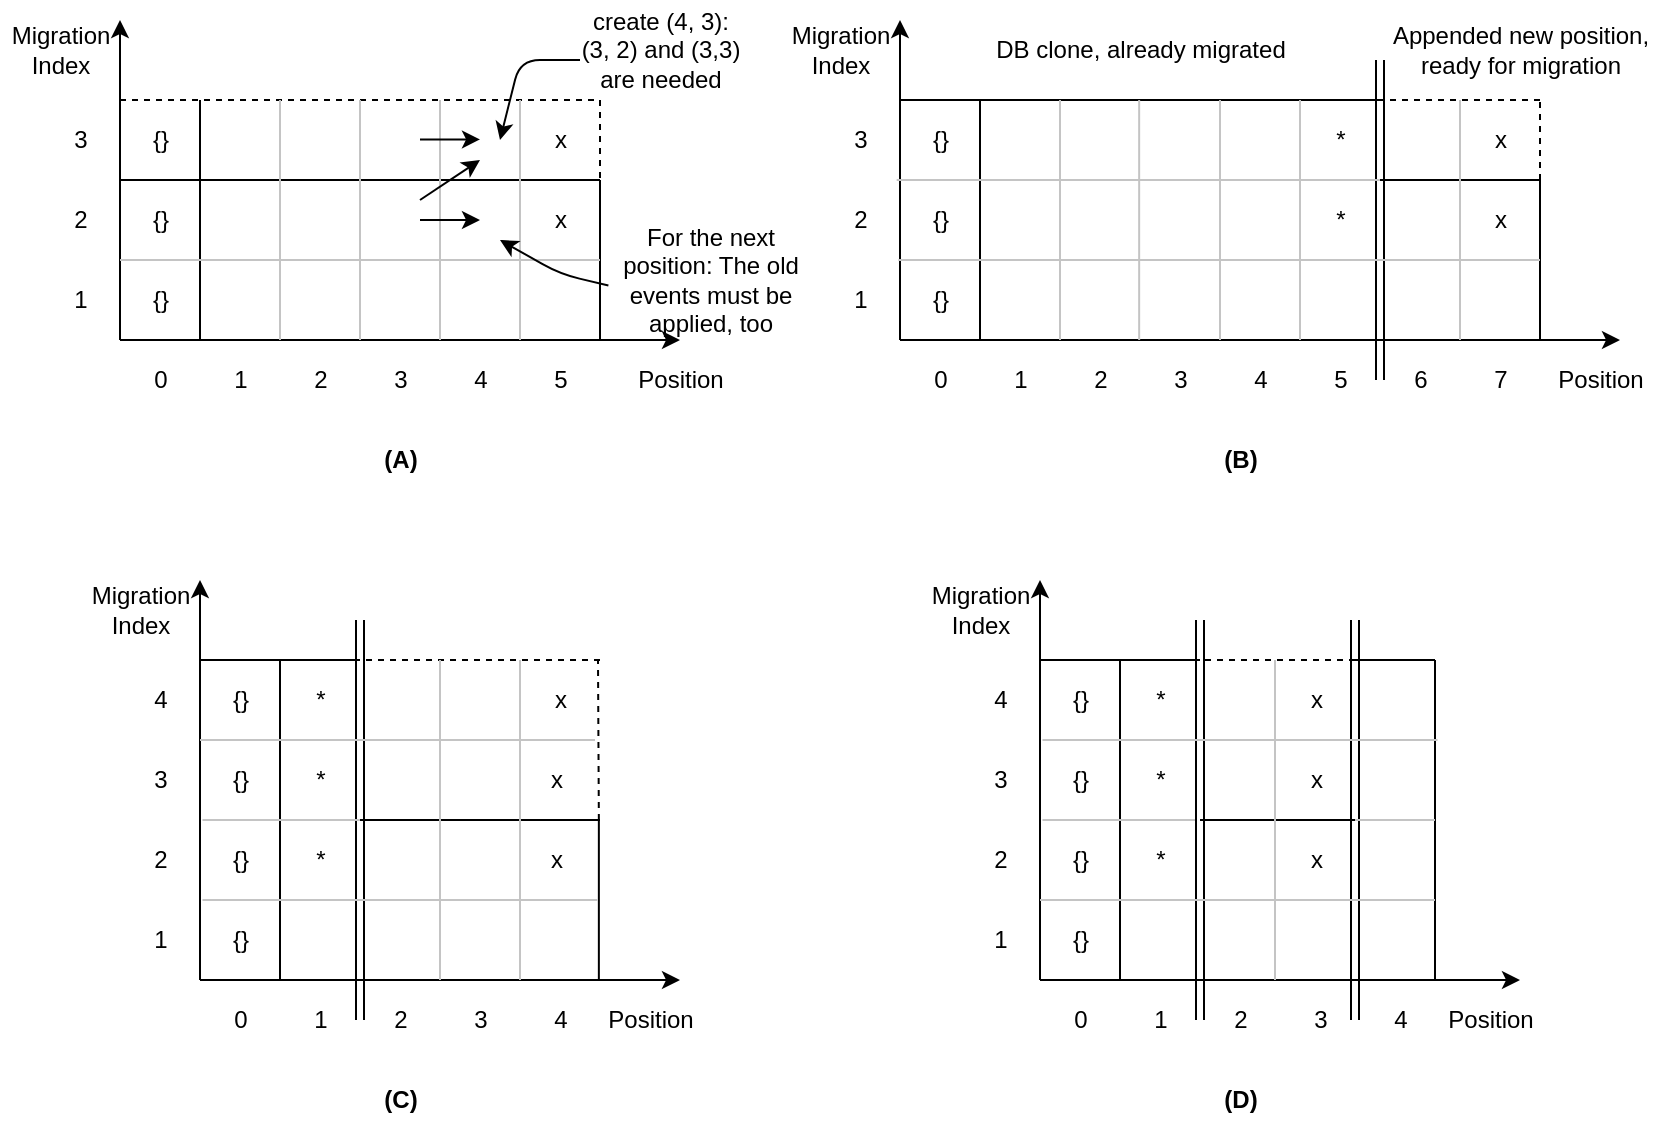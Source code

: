 <mxfile version="14.9.0" type="device"><diagram id="k4jAE0xfUiRtchGbXto3" name="Page-1"><mxGraphModel dx="1418" dy="703" grid="1" gridSize="10" guides="1" tooltips="1" connect="1" arrows="1" fold="1" page="1" pageScale="1" pageWidth="850" pageHeight="1100" math="0" shadow="0"><root><mxCell id="0"/><mxCell id="1" parent="0"/><mxCell id="YtlCtLxNKcVTkVXaSY8D-1" value="" style="endArrow=classic;html=1;" parent="1" edge="1"><mxGeometry width="50" height="50" relative="1" as="geometry"><mxPoint x="470" y="200" as="sourcePoint"/><mxPoint x="830" y="200" as="targetPoint"/></mxGeometry></mxCell><mxCell id="YtlCtLxNKcVTkVXaSY8D-2" value="" style="endArrow=classic;html=1;" parent="1" edge="1"><mxGeometry width="50" height="50" relative="1" as="geometry"><mxPoint x="470" y="200" as="sourcePoint"/><mxPoint x="470" y="40" as="targetPoint"/></mxGeometry></mxCell><mxCell id="YtlCtLxNKcVTkVXaSY8D-3" value="" style="endArrow=none;html=1;" parent="1" edge="1"><mxGeometry width="50" height="50" relative="1" as="geometry"><mxPoint x="470" y="80" as="sourcePoint"/><mxPoint x="710" y="80" as="targetPoint"/></mxGeometry></mxCell><mxCell id="YtlCtLxNKcVTkVXaSY8D-7" value="1" style="text;html=1;align=center;verticalAlign=middle;resizable=0;points=[];autosize=1;strokeColor=none;" parent="1" vertex="1"><mxGeometry x="440" y="170" width="20" height="20" as="geometry"/></mxCell><mxCell id="YtlCtLxNKcVTkVXaSY8D-8" value="2" style="text;html=1;align=center;verticalAlign=middle;resizable=0;points=[];autosize=1;strokeColor=none;" parent="1" vertex="1"><mxGeometry x="440" y="130" width="20" height="20" as="geometry"/></mxCell><mxCell id="YtlCtLxNKcVTkVXaSY8D-9" value="3" style="text;html=1;align=center;verticalAlign=middle;resizable=0;points=[];autosize=1;strokeColor=none;" parent="1" vertex="1"><mxGeometry x="440" y="90" width="20" height="20" as="geometry"/></mxCell><mxCell id="YtlCtLxNKcVTkVXaSY8D-10" value="0" style="text;html=1;align=center;verticalAlign=middle;resizable=0;points=[];autosize=1;strokeColor=none;" parent="1" vertex="1"><mxGeometry x="480" y="210" width="20" height="20" as="geometry"/></mxCell><mxCell id="YtlCtLxNKcVTkVXaSY8D-11" value="1" style="text;html=1;align=center;verticalAlign=middle;resizable=0;points=[];autosize=1;strokeColor=none;" parent="1" vertex="1"><mxGeometry x="520" y="210" width="20" height="20" as="geometry"/></mxCell><mxCell id="YtlCtLxNKcVTkVXaSY8D-12" value="2" style="text;html=1;align=center;verticalAlign=middle;resizable=0;points=[];autosize=1;strokeColor=none;" parent="1" vertex="1"><mxGeometry x="560" y="210" width="20" height="20" as="geometry"/></mxCell><mxCell id="YtlCtLxNKcVTkVXaSY8D-13" value="3" style="text;html=1;align=center;verticalAlign=middle;resizable=0;points=[];autosize=1;strokeColor=none;" parent="1" vertex="1"><mxGeometry x="600" y="210" width="20" height="20" as="geometry"/></mxCell><mxCell id="YtlCtLxNKcVTkVXaSY8D-14" value="4" style="text;html=1;align=center;verticalAlign=middle;resizable=0;points=[];autosize=1;strokeColor=none;" parent="1" vertex="1"><mxGeometry x="640" y="210" width="20" height="20" as="geometry"/></mxCell><mxCell id="YtlCtLxNKcVTkVXaSY8D-15" value="5" style="text;html=1;align=center;verticalAlign=middle;resizable=0;points=[];autosize=1;strokeColor=none;" parent="1" vertex="1"><mxGeometry x="680" y="210" width="20" height="20" as="geometry"/></mxCell><mxCell id="YtlCtLxNKcVTkVXaSY8D-16" value="" style="endArrow=none;html=1;" parent="1" edge="1"><mxGeometry width="50" height="50" relative="1" as="geometry"><mxPoint x="510" y="200" as="sourcePoint"/><mxPoint x="510" y="80" as="targetPoint"/></mxGeometry></mxCell><mxCell id="YtlCtLxNKcVTkVXaSY8D-17" value="{}" style="text;html=1;align=center;verticalAlign=middle;resizable=0;points=[];autosize=1;strokeColor=none;" parent="1" vertex="1"><mxGeometry x="480" y="170" width="20" height="20" as="geometry"/></mxCell><mxCell id="YtlCtLxNKcVTkVXaSY8D-18" value="{}" style="text;html=1;align=center;verticalAlign=middle;resizable=0;points=[];autosize=1;strokeColor=none;" parent="1" vertex="1"><mxGeometry x="480" y="130" width="20" height="20" as="geometry"/></mxCell><mxCell id="YtlCtLxNKcVTkVXaSY8D-19" value="{}" style="text;html=1;align=center;verticalAlign=middle;resizable=0;points=[];autosize=1;strokeColor=none;" parent="1" vertex="1"><mxGeometry x="480" y="90" width="20" height="20" as="geometry"/></mxCell><mxCell id="YtlCtLxNKcVTkVXaSY8D-20" value="*" style="text;html=1;align=center;verticalAlign=middle;resizable=0;points=[];autosize=1;strokeColor=none;" parent="1" vertex="1"><mxGeometry x="680" y="130" width="20" height="20" as="geometry"/></mxCell><mxCell id="YtlCtLxNKcVTkVXaSY8D-21" value="Position" style="text;html=1;align=center;verticalAlign=middle;resizable=0;points=[];autosize=1;strokeColor=none;" parent="1" vertex="1"><mxGeometry x="790" y="210" width="60" height="20" as="geometry"/></mxCell><mxCell id="YtlCtLxNKcVTkVXaSY8D-22" value="Migration&lt;br&gt;Index" style="text;html=1;align=center;verticalAlign=middle;resizable=0;points=[];autosize=1;strokeColor=none;" parent="1" vertex="1"><mxGeometry x="410" y="40" width="60" height="30" as="geometry"/></mxCell><mxCell id="YtlCtLxNKcVTkVXaSY8D-23" value="*" style="text;html=1;align=center;verticalAlign=middle;resizable=0;points=[];autosize=1;strokeColor=none;" parent="1" vertex="1"><mxGeometry x="680" y="90" width="20" height="20" as="geometry"/></mxCell><mxCell id="YtlCtLxNKcVTkVXaSY8D-32" value="" style="endArrow=none;dashed=1;html=1;" parent="1" edge="1"><mxGeometry width="50" height="50" relative="1" as="geometry"><mxPoint x="790" y="80" as="sourcePoint"/><mxPoint x="710" y="80" as="targetPoint"/></mxGeometry></mxCell><mxCell id="YtlCtLxNKcVTkVXaSY8D-33" value="6" style="text;html=1;align=center;verticalAlign=middle;resizable=0;points=[];autosize=1;strokeColor=none;" parent="1" vertex="1"><mxGeometry x="720" y="210" width="20" height="20" as="geometry"/></mxCell><mxCell id="YtlCtLxNKcVTkVXaSY8D-34" value="7" style="text;html=1;align=center;verticalAlign=middle;resizable=0;points=[];autosize=1;strokeColor=none;" parent="1" vertex="1"><mxGeometry x="760" y="210" width="20" height="20" as="geometry"/></mxCell><mxCell id="YtlCtLxNKcVTkVXaSY8D-36" value="" style="endArrow=none;html=1;" parent="1" edge="1"><mxGeometry width="50" height="50" relative="1" as="geometry"><mxPoint x="710" y="120" as="sourcePoint"/><mxPoint x="790" y="120" as="targetPoint"/></mxGeometry></mxCell><mxCell id="YtlCtLxNKcVTkVXaSY8D-37" value="" style="endArrow=none;html=1;" parent="1" edge="1"><mxGeometry width="50" height="50" relative="1" as="geometry"><mxPoint x="790" y="200" as="sourcePoint"/><mxPoint x="790" y="120" as="targetPoint"/></mxGeometry></mxCell><mxCell id="YtlCtLxNKcVTkVXaSY8D-38" value="" style="endArrow=none;dashed=1;html=1;" parent="1" edge="1"><mxGeometry width="50" height="50" relative="1" as="geometry"><mxPoint x="790" y="120" as="sourcePoint"/><mxPoint x="790" y="80" as="targetPoint"/></mxGeometry></mxCell><mxCell id="YtlCtLxNKcVTkVXaSY8D-39" value="x" style="text;html=1;align=center;verticalAlign=middle;resizable=0;points=[];autosize=1;strokeColor=none;" parent="1" vertex="1"><mxGeometry x="760" y="130" width="20" height="20" as="geometry"/></mxCell><mxCell id="YtlCtLxNKcVTkVXaSY8D-40" value="x" style="text;html=1;align=center;verticalAlign=middle;resizable=0;points=[];autosize=1;strokeColor=none;" parent="1" vertex="1"><mxGeometry x="760" y="90" width="20" height="20" as="geometry"/></mxCell><mxCell id="YtlCtLxNKcVTkVXaSY8D-42" value="DB clone, already migrated" style="text;html=1;align=center;verticalAlign=middle;resizable=0;points=[];autosize=1;strokeColor=none;" parent="1" vertex="1"><mxGeometry x="510" y="45" width="160" height="20" as="geometry"/></mxCell><mxCell id="YtlCtLxNKcVTkVXaSY8D-43" value="Appended new position,&lt;br&gt;ready for migration" style="text;html=1;align=center;verticalAlign=middle;resizable=0;points=[];autosize=1;strokeColor=none;" parent="1" vertex="1"><mxGeometry x="710" y="40" width="140" height="30" as="geometry"/></mxCell><mxCell id="YtlCtLxNKcVTkVXaSY8D-44" value="" style="shape=link;html=1;" parent="1" edge="1"><mxGeometry width="100" relative="1" as="geometry"><mxPoint x="710" y="220" as="sourcePoint"/><mxPoint x="710" y="60" as="targetPoint"/></mxGeometry></mxCell><mxCell id="YtlCtLxNKcVTkVXaSY8D-45" value="&lt;b&gt;(A)&lt;/b&gt;" style="text;html=1;align=center;verticalAlign=middle;resizable=0;points=[];autosize=1;strokeColor=none;" parent="1" vertex="1"><mxGeometry x="205" y="250" width="30" height="20" as="geometry"/></mxCell><mxCell id="YtlCtLxNKcVTkVXaSY8D-46" value="" style="endArrow=classic;html=1;" parent="1" edge="1"><mxGeometry width="50" height="50" relative="1" as="geometry"><mxPoint x="120.0" y="520" as="sourcePoint"/><mxPoint x="360" y="520" as="targetPoint"/></mxGeometry></mxCell><mxCell id="YtlCtLxNKcVTkVXaSY8D-47" value="" style="endArrow=classic;html=1;" parent="1" edge="1"><mxGeometry width="50" height="50" relative="1" as="geometry"><mxPoint x="120.0" y="520" as="sourcePoint"/><mxPoint x="120.0" y="320" as="targetPoint"/></mxGeometry></mxCell><mxCell id="YtlCtLxNKcVTkVXaSY8D-48" value="" style="endArrow=none;html=1;" parent="1" edge="1"><mxGeometry width="50" height="50" relative="1" as="geometry"><mxPoint x="120.0" y="360" as="sourcePoint"/><mxPoint x="200" y="360" as="targetPoint"/></mxGeometry></mxCell><mxCell id="YtlCtLxNKcVTkVXaSY8D-49" value="1" style="text;html=1;align=center;verticalAlign=middle;resizable=0;points=[];autosize=1;strokeColor=none;" parent="1" vertex="1"><mxGeometry x="90.0" y="490" width="20" height="20" as="geometry"/></mxCell><mxCell id="YtlCtLxNKcVTkVXaSY8D-50" value="2" style="text;html=1;align=center;verticalAlign=middle;resizable=0;points=[];autosize=1;strokeColor=none;" parent="1" vertex="1"><mxGeometry x="90.0" y="450" width="20" height="20" as="geometry"/></mxCell><mxCell id="YtlCtLxNKcVTkVXaSY8D-51" value="3" style="text;html=1;align=center;verticalAlign=middle;resizable=0;points=[];autosize=1;strokeColor=none;" parent="1" vertex="1"><mxGeometry x="90.0" y="410" width="20" height="20" as="geometry"/></mxCell><mxCell id="YtlCtLxNKcVTkVXaSY8D-52" value="0" style="text;html=1;align=center;verticalAlign=middle;resizable=0;points=[];autosize=1;strokeColor=none;" parent="1" vertex="1"><mxGeometry x="130" y="530" width="20" height="20" as="geometry"/></mxCell><mxCell id="YtlCtLxNKcVTkVXaSY8D-53" value="1" style="text;html=1;align=center;verticalAlign=middle;resizable=0;points=[];autosize=1;strokeColor=none;" parent="1" vertex="1"><mxGeometry x="170" y="530" width="20" height="20" as="geometry"/></mxCell><mxCell id="YtlCtLxNKcVTkVXaSY8D-54" value="2" style="text;html=1;align=center;verticalAlign=middle;resizable=0;points=[];autosize=1;strokeColor=none;" parent="1" vertex="1"><mxGeometry x="210" y="530" width="20" height="20" as="geometry"/></mxCell><mxCell id="YtlCtLxNKcVTkVXaSY8D-55" value="3" style="text;html=1;align=center;verticalAlign=middle;resizable=0;points=[];autosize=1;strokeColor=none;" parent="1" vertex="1"><mxGeometry x="250" y="530" width="20" height="20" as="geometry"/></mxCell><mxCell id="YtlCtLxNKcVTkVXaSY8D-56" value="4" style="text;html=1;align=center;verticalAlign=middle;resizable=0;points=[];autosize=1;strokeColor=none;" parent="1" vertex="1"><mxGeometry x="290" y="530" width="20" height="20" as="geometry"/></mxCell><mxCell id="YtlCtLxNKcVTkVXaSY8D-58" value="" style="endArrow=none;html=1;" parent="1" edge="1"><mxGeometry width="50" height="50" relative="1" as="geometry"><mxPoint x="160" y="520" as="sourcePoint"/><mxPoint x="160" y="360" as="targetPoint"/></mxGeometry></mxCell><mxCell id="YtlCtLxNKcVTkVXaSY8D-59" value="{}" style="text;html=1;align=center;verticalAlign=middle;resizable=0;points=[];autosize=1;strokeColor=none;" parent="1" vertex="1"><mxGeometry x="130" y="490" width="20" height="20" as="geometry"/></mxCell><mxCell id="YtlCtLxNKcVTkVXaSY8D-60" value="{}" style="text;html=1;align=center;verticalAlign=middle;resizable=0;points=[];autosize=1;strokeColor=none;" parent="1" vertex="1"><mxGeometry x="130" y="450" width="20" height="20" as="geometry"/></mxCell><mxCell id="YtlCtLxNKcVTkVXaSY8D-61" value="{}" style="text;html=1;align=center;verticalAlign=middle;resizable=0;points=[];autosize=1;strokeColor=none;" parent="1" vertex="1"><mxGeometry x="130" y="410" width="20" height="20" as="geometry"/></mxCell><mxCell id="YtlCtLxNKcVTkVXaSY8D-62" value="*" style="text;html=1;align=center;verticalAlign=middle;resizable=0;points=[];autosize=1;strokeColor=none;" parent="1" vertex="1"><mxGeometry x="170" y="450" width="20" height="20" as="geometry"/></mxCell><mxCell id="YtlCtLxNKcVTkVXaSY8D-63" value="Position" style="text;html=1;align=center;verticalAlign=middle;resizable=0;points=[];autosize=1;strokeColor=none;" parent="1" vertex="1"><mxGeometry x="315" y="530" width="60" height="20" as="geometry"/></mxCell><mxCell id="YtlCtLxNKcVTkVXaSY8D-64" value="Migration&lt;br&gt;Index" style="text;html=1;align=center;verticalAlign=middle;resizable=0;points=[];autosize=1;strokeColor=none;" parent="1" vertex="1"><mxGeometry x="60.0" y="320" width="60" height="30" as="geometry"/></mxCell><mxCell id="YtlCtLxNKcVTkVXaSY8D-65" value="*" style="text;html=1;align=center;verticalAlign=middle;resizable=0;points=[];autosize=1;strokeColor=none;" parent="1" vertex="1"><mxGeometry x="170" y="370" width="20" height="20" as="geometry"/></mxCell><mxCell id="YtlCtLxNKcVTkVXaSY8D-66" value="" style="endArrow=none;dashed=1;html=1;" parent="1" edge="1"><mxGeometry width="50" height="50" relative="1" as="geometry"><mxPoint x="320" y="360" as="sourcePoint"/><mxPoint x="200" y="360" as="targetPoint"/></mxGeometry></mxCell><mxCell id="YtlCtLxNKcVTkVXaSY8D-70" value="" style="endArrow=none;html=1;" parent="1" edge="1"><mxGeometry width="50" height="50" relative="1" as="geometry"><mxPoint x="200" y="440" as="sourcePoint"/><mxPoint x="320" y="440" as="targetPoint"/></mxGeometry></mxCell><mxCell id="YtlCtLxNKcVTkVXaSY8D-71" value="" style="endArrow=none;html=1;" parent="1" edge="1"><mxGeometry width="50" height="50" relative="1" as="geometry"><mxPoint x="319.43" y="520" as="sourcePoint"/><mxPoint x="319.43" y="440" as="targetPoint"/></mxGeometry></mxCell><mxCell id="YtlCtLxNKcVTkVXaSY8D-72" value="" style="endArrow=none;dashed=1;html=1;" parent="1" edge="1"><mxGeometry width="50" height="50" relative="1" as="geometry"><mxPoint x="319.43" y="440" as="sourcePoint"/><mxPoint x="319" y="360" as="targetPoint"/></mxGeometry></mxCell><mxCell id="YtlCtLxNKcVTkVXaSY8D-73" value="x" style="text;html=1;align=center;verticalAlign=middle;resizable=0;points=[];autosize=1;strokeColor=none;" parent="1" vertex="1"><mxGeometry x="288.43" y="450" width="20" height="20" as="geometry"/></mxCell><mxCell id="YtlCtLxNKcVTkVXaSY8D-74" value="x" style="text;html=1;align=center;verticalAlign=middle;resizable=0;points=[];autosize=1;strokeColor=none;" parent="1" vertex="1"><mxGeometry x="288.43" y="410" width="20" height="20" as="geometry"/></mxCell><mxCell id="YtlCtLxNKcVTkVXaSY8D-78" value="&lt;b&gt;(B)&lt;/b&gt;" style="text;html=1;align=center;verticalAlign=middle;resizable=0;points=[];autosize=1;strokeColor=none;" parent="1" vertex="1"><mxGeometry x="625" y="250" width="30" height="20" as="geometry"/></mxCell><mxCell id="YtlCtLxNKcVTkVXaSY8D-79" value="4" style="text;html=1;align=center;verticalAlign=middle;resizable=0;points=[];autosize=1;strokeColor=none;" parent="1" vertex="1"><mxGeometry x="90.0" y="370" width="20" height="20" as="geometry"/></mxCell><mxCell id="YtlCtLxNKcVTkVXaSY8D-80" value="" style="shape=link;html=1;" parent="1" edge="1"><mxGeometry width="100" relative="1" as="geometry"><mxPoint x="200" y="540" as="sourcePoint"/><mxPoint x="200" y="340" as="targetPoint"/></mxGeometry></mxCell><mxCell id="YtlCtLxNKcVTkVXaSY8D-81" value="*" style="text;html=1;align=center;verticalAlign=middle;resizable=0;points=[];autosize=1;strokeColor=none;" parent="1" vertex="1"><mxGeometry x="170" y="410" width="20" height="20" as="geometry"/></mxCell><mxCell id="YtlCtLxNKcVTkVXaSY8D-82" value="x" style="text;html=1;align=center;verticalAlign=middle;resizable=0;points=[];autosize=1;strokeColor=none;" parent="1" vertex="1"><mxGeometry x="290" y="370" width="20" height="20" as="geometry"/></mxCell><mxCell id="YtlCtLxNKcVTkVXaSY8D-115" value="&lt;b&gt;(C)&lt;/b&gt;" style="text;html=1;align=center;verticalAlign=middle;resizable=0;points=[];autosize=1;strokeColor=none;" parent="1" vertex="1"><mxGeometry x="205" y="570" width="30" height="20" as="geometry"/></mxCell><mxCell id="YtlCtLxNKcVTkVXaSY8D-128" value="" style="endArrow=classic;html=1;" parent="1" edge="1"><mxGeometry width="50" height="50" relative="1" as="geometry"><mxPoint x="540" y="520" as="sourcePoint"/><mxPoint x="780" y="520" as="targetPoint"/></mxGeometry></mxCell><mxCell id="YtlCtLxNKcVTkVXaSY8D-129" value="" style="endArrow=classic;html=1;" parent="1" edge="1"><mxGeometry width="50" height="50" relative="1" as="geometry"><mxPoint x="540" y="520" as="sourcePoint"/><mxPoint x="540" y="320" as="targetPoint"/></mxGeometry></mxCell><mxCell id="YtlCtLxNKcVTkVXaSY8D-130" value="" style="endArrow=none;html=1;" parent="1" edge="1"><mxGeometry width="50" height="50" relative="1" as="geometry"><mxPoint x="540" y="360" as="sourcePoint"/><mxPoint x="620" y="360" as="targetPoint"/></mxGeometry></mxCell><mxCell id="YtlCtLxNKcVTkVXaSY8D-131" value="1" style="text;html=1;align=center;verticalAlign=middle;resizable=0;points=[];autosize=1;strokeColor=none;" parent="1" vertex="1"><mxGeometry x="510" y="490" width="20" height="20" as="geometry"/></mxCell><mxCell id="YtlCtLxNKcVTkVXaSY8D-132" value="2" style="text;html=1;align=center;verticalAlign=middle;resizable=0;points=[];autosize=1;strokeColor=none;" parent="1" vertex="1"><mxGeometry x="510" y="450" width="20" height="20" as="geometry"/></mxCell><mxCell id="YtlCtLxNKcVTkVXaSY8D-133" value="3" style="text;html=1;align=center;verticalAlign=middle;resizable=0;points=[];autosize=1;strokeColor=none;" parent="1" vertex="1"><mxGeometry x="510" y="410" width="20" height="20" as="geometry"/></mxCell><mxCell id="YtlCtLxNKcVTkVXaSY8D-134" value="0" style="text;html=1;align=center;verticalAlign=middle;resizable=0;points=[];autosize=1;strokeColor=none;" parent="1" vertex="1"><mxGeometry x="550" y="530" width="20" height="20" as="geometry"/></mxCell><mxCell id="YtlCtLxNKcVTkVXaSY8D-135" value="1" style="text;html=1;align=center;verticalAlign=middle;resizable=0;points=[];autosize=1;strokeColor=none;" parent="1" vertex="1"><mxGeometry x="590" y="530" width="20" height="20" as="geometry"/></mxCell><mxCell id="YtlCtLxNKcVTkVXaSY8D-136" value="2" style="text;html=1;align=center;verticalAlign=middle;resizable=0;points=[];autosize=1;strokeColor=none;" parent="1" vertex="1"><mxGeometry x="630" y="530" width="20" height="20" as="geometry"/></mxCell><mxCell id="YtlCtLxNKcVTkVXaSY8D-137" value="3" style="text;html=1;align=center;verticalAlign=middle;resizable=0;points=[];autosize=1;strokeColor=none;" parent="1" vertex="1"><mxGeometry x="670" y="530" width="20" height="20" as="geometry"/></mxCell><mxCell id="YtlCtLxNKcVTkVXaSY8D-138" value="4" style="text;html=1;align=center;verticalAlign=middle;resizable=0;points=[];autosize=1;strokeColor=none;" parent="1" vertex="1"><mxGeometry x="710" y="530" width="20" height="20" as="geometry"/></mxCell><mxCell id="YtlCtLxNKcVTkVXaSY8D-139" value="" style="endArrow=none;html=1;" parent="1" edge="1"><mxGeometry width="50" height="50" relative="1" as="geometry"><mxPoint x="580" y="520" as="sourcePoint"/><mxPoint x="580" y="360" as="targetPoint"/></mxGeometry></mxCell><mxCell id="YtlCtLxNKcVTkVXaSY8D-140" value="{}" style="text;html=1;align=center;verticalAlign=middle;resizable=0;points=[];autosize=1;strokeColor=none;" parent="1" vertex="1"><mxGeometry x="550" y="490" width="20" height="20" as="geometry"/></mxCell><mxCell id="YtlCtLxNKcVTkVXaSY8D-141" value="{}" style="text;html=1;align=center;verticalAlign=middle;resizable=0;points=[];autosize=1;strokeColor=none;" parent="1" vertex="1"><mxGeometry x="550" y="450" width="20" height="20" as="geometry"/></mxCell><mxCell id="YtlCtLxNKcVTkVXaSY8D-142" value="{}" style="text;html=1;align=center;verticalAlign=middle;resizable=0;points=[];autosize=1;strokeColor=none;" parent="1" vertex="1"><mxGeometry x="550" y="410" width="20" height="20" as="geometry"/></mxCell><mxCell id="YtlCtLxNKcVTkVXaSY8D-143" value="*" style="text;html=1;align=center;verticalAlign=middle;resizable=0;points=[];autosize=1;strokeColor=none;" parent="1" vertex="1"><mxGeometry x="590" y="450" width="20" height="20" as="geometry"/></mxCell><mxCell id="YtlCtLxNKcVTkVXaSY8D-144" value="Position" style="text;html=1;align=center;verticalAlign=middle;resizable=0;points=[];autosize=1;strokeColor=none;" parent="1" vertex="1"><mxGeometry x="735" y="530" width="60" height="20" as="geometry"/></mxCell><mxCell id="YtlCtLxNKcVTkVXaSY8D-145" value="Migration&lt;br&gt;Index" style="text;html=1;align=center;verticalAlign=middle;resizable=0;points=[];autosize=1;strokeColor=none;" parent="1" vertex="1"><mxGeometry x="480" y="320" width="60" height="30" as="geometry"/></mxCell><mxCell id="YtlCtLxNKcVTkVXaSY8D-146" value="*" style="text;html=1;align=center;verticalAlign=middle;resizable=0;points=[];autosize=1;strokeColor=none;" parent="1" vertex="1"><mxGeometry x="590" y="370" width="20" height="20" as="geometry"/></mxCell><mxCell id="YtlCtLxNKcVTkVXaSY8D-147" value="" style="endArrow=none;dashed=1;html=1;" parent="1" edge="1"><mxGeometry width="50" height="50" relative="1" as="geometry"><mxPoint x="697.5" y="360" as="sourcePoint"/><mxPoint x="620" y="360" as="targetPoint"/></mxGeometry></mxCell><mxCell id="YtlCtLxNKcVTkVXaSY8D-148" value="" style="endArrow=none;html=1;" parent="1" edge="1"><mxGeometry width="50" height="50" relative="1" as="geometry"><mxPoint x="620" y="440" as="sourcePoint"/><mxPoint x="697.5" y="440" as="targetPoint"/></mxGeometry></mxCell><mxCell id="YtlCtLxNKcVTkVXaSY8D-149" value="" style="endArrow=none;html=1;" parent="1" edge="1"><mxGeometry width="50" height="50" relative="1" as="geometry"><mxPoint x="737.5" y="520" as="sourcePoint"/><mxPoint x="737.5" y="360" as="targetPoint"/></mxGeometry></mxCell><mxCell id="YtlCtLxNKcVTkVXaSY8D-151" value="x" style="text;html=1;align=center;verticalAlign=middle;resizable=0;points=[];autosize=1;strokeColor=none;" parent="1" vertex="1"><mxGeometry x="667.5" y="450" width="20" height="20" as="geometry"/></mxCell><mxCell id="YtlCtLxNKcVTkVXaSY8D-152" value="x" style="text;html=1;align=center;verticalAlign=middle;resizable=0;points=[];autosize=1;strokeColor=none;" parent="1" vertex="1"><mxGeometry x="667.5" y="410" width="20" height="20" as="geometry"/></mxCell><mxCell id="YtlCtLxNKcVTkVXaSY8D-153" value="&lt;b&gt;(D)&lt;/b&gt;" style="text;html=1;align=center;verticalAlign=middle;resizable=0;points=[];autosize=1;strokeColor=none;" parent="1" vertex="1"><mxGeometry x="625" y="570" width="30" height="20" as="geometry"/></mxCell><mxCell id="YtlCtLxNKcVTkVXaSY8D-154" value="4" style="text;html=1;align=center;verticalAlign=middle;resizable=0;points=[];autosize=1;strokeColor=none;" parent="1" vertex="1"><mxGeometry x="510" y="370" width="20" height="20" as="geometry"/></mxCell><mxCell id="YtlCtLxNKcVTkVXaSY8D-155" value="" style="shape=link;html=1;" parent="1" edge="1"><mxGeometry width="100" relative="1" as="geometry"><mxPoint x="620" y="540" as="sourcePoint"/><mxPoint x="620" y="340" as="targetPoint"/></mxGeometry></mxCell><mxCell id="YtlCtLxNKcVTkVXaSY8D-156" value="*" style="text;html=1;align=center;verticalAlign=middle;resizable=0;points=[];autosize=1;strokeColor=none;" parent="1" vertex="1"><mxGeometry x="590" y="410" width="20" height="20" as="geometry"/></mxCell><mxCell id="YtlCtLxNKcVTkVXaSY8D-157" value="x" style="text;html=1;align=center;verticalAlign=middle;resizable=0;points=[];autosize=1;strokeColor=none;" parent="1" vertex="1"><mxGeometry x="667.5" y="370" width="20" height="20" as="geometry"/></mxCell><mxCell id="YtlCtLxNKcVTkVXaSY8D-158" value="" style="shape=link;html=1;" parent="1" edge="1"><mxGeometry width="100" relative="1" as="geometry"><mxPoint x="697.5" y="540" as="sourcePoint"/><mxPoint x="697.5" y="340" as="targetPoint"/></mxGeometry></mxCell><mxCell id="YtlCtLxNKcVTkVXaSY8D-159" value="" style="endArrow=none;html=1;" parent="1" edge="1"><mxGeometry width="50" height="50" relative="1" as="geometry"><mxPoint x="737.5" y="360" as="sourcePoint"/><mxPoint x="697.5" y="360" as="targetPoint"/></mxGeometry></mxCell><mxCell id="YtlCtLxNKcVTkVXaSY8D-160" value="" style="endArrow=none;html=1;strokeColor=#C4C4C4;" parent="1" edge="1"><mxGeometry width="50" height="50" relative="1" as="geometry"><mxPoint x="550" y="200" as="sourcePoint"/><mxPoint x="550" y="80" as="targetPoint"/></mxGeometry></mxCell><mxCell id="YtlCtLxNKcVTkVXaSY8D-161" value="" style="endArrow=none;html=1;strokeColor=#C4C4C4;" parent="1" edge="1"><mxGeometry width="50" height="50" relative="1" as="geometry"><mxPoint x="589.58" y="200" as="sourcePoint"/><mxPoint x="589.58" y="80" as="targetPoint"/></mxGeometry></mxCell><mxCell id="YtlCtLxNKcVTkVXaSY8D-162" value="" style="endArrow=none;html=1;strokeColor=#C4C4C4;" parent="1" edge="1"><mxGeometry width="50" height="50" relative="1" as="geometry"><mxPoint x="630" y="200" as="sourcePoint"/><mxPoint x="630" y="80" as="targetPoint"/></mxGeometry></mxCell><mxCell id="YtlCtLxNKcVTkVXaSY8D-163" value="" style="endArrow=none;html=1;strokeColor=#C4C4C4;" parent="1" edge="1"><mxGeometry width="50" height="50" relative="1" as="geometry"><mxPoint x="670" y="200" as="sourcePoint"/><mxPoint x="670" y="80" as="targetPoint"/></mxGeometry></mxCell><mxCell id="YtlCtLxNKcVTkVXaSY8D-164" value="" style="endArrow=none;html=1;strokeColor=#C4C4C4;" parent="1" edge="1"><mxGeometry width="50" height="50" relative="1" as="geometry"><mxPoint x="750" y="200" as="sourcePoint"/><mxPoint x="750" y="80" as="targetPoint"/></mxGeometry></mxCell><mxCell id="YtlCtLxNKcVTkVXaSY8D-171" value="" style="endArrow=none;html=1;strokeColor=#C4C4C4;" parent="1" edge="1"><mxGeometry width="50" height="50" relative="1" as="geometry"><mxPoint x="657.5" y="520" as="sourcePoint"/><mxPoint x="657.5" y="360.0" as="targetPoint"/></mxGeometry></mxCell><mxCell id="YtlCtLxNKcVTkVXaSY8D-172" value="" style="endArrow=none;html=1;strokeColor=#C4C4C4;" parent="1" edge="1"><mxGeometry width="50" height="50" relative="1" as="geometry"><mxPoint x="240.0" y="520" as="sourcePoint"/><mxPoint x="240.0" y="360.0" as="targetPoint"/></mxGeometry></mxCell><mxCell id="YtlCtLxNKcVTkVXaSY8D-173" value="" style="endArrow=none;html=1;strokeColor=#C4C4C4;" parent="1" edge="1"><mxGeometry width="50" height="50" relative="1" as="geometry"><mxPoint x="280.0" y="520" as="sourcePoint"/><mxPoint x="280.0" y="360.0" as="targetPoint"/></mxGeometry></mxCell><mxCell id="YtlCtLxNKcVTkVXaSY8D-174" value="" style="endArrow=none;html=1;strokeColor=#C4C4C4;" parent="1" edge="1"><mxGeometry width="50" height="50" relative="1" as="geometry"><mxPoint x="540.0" y="480" as="sourcePoint"/><mxPoint x="737.5" y="480" as="targetPoint"/></mxGeometry></mxCell><mxCell id="YtlCtLxNKcVTkVXaSY8D-175" value="" style="endArrow=none;html=1;strokeColor=#C4C4C4;" parent="1" edge="1"><mxGeometry width="50" height="50" relative="1" as="geometry"><mxPoint x="541.25" y="440" as="sourcePoint"/><mxPoint x="617.5" y="440" as="targetPoint"/></mxGeometry></mxCell><mxCell id="YtlCtLxNKcVTkVXaSY8D-176" value="" style="endArrow=none;html=1;strokeColor=#C4C4C4;" parent="1" edge="1"><mxGeometry width="50" height="50" relative="1" as="geometry"><mxPoint x="541.25" y="400" as="sourcePoint"/><mxPoint x="738.75" y="400" as="targetPoint"/></mxGeometry></mxCell><mxCell id="YtlCtLxNKcVTkVXaSY8D-177" value="" style="endArrow=none;html=1;strokeColor=#C4C4C4;" parent="1" edge="1"><mxGeometry width="50" height="50" relative="1" as="geometry"><mxPoint x="697.5" y="440" as="sourcePoint"/><mxPoint x="737.5" y="440" as="targetPoint"/></mxGeometry></mxCell><mxCell id="YtlCtLxNKcVTkVXaSY8D-178" value="" style="endArrow=none;html=1;strokeColor=#C4C4C4;" parent="1" edge="1"><mxGeometry width="50" height="50" relative="1" as="geometry"><mxPoint x="121.25" y="480.0" as="sourcePoint"/><mxPoint x="318.75" y="480.0" as="targetPoint"/></mxGeometry></mxCell><mxCell id="YtlCtLxNKcVTkVXaSY8D-179" value="" style="endArrow=none;html=1;strokeColor=#C4C4C4;" parent="1" edge="1"><mxGeometry width="50" height="50" relative="1" as="geometry"><mxPoint x="120.0" y="400.0" as="sourcePoint"/><mxPoint x="317.5" y="400.0" as="targetPoint"/></mxGeometry></mxCell><mxCell id="YtlCtLxNKcVTkVXaSY8D-180" value="" style="endArrow=none;html=1;strokeColor=#C4C4C4;" parent="1" edge="1"><mxGeometry width="50" height="50" relative="1" as="geometry"><mxPoint x="121.25" y="440.0" as="sourcePoint"/><mxPoint x="200" y="440" as="targetPoint"/></mxGeometry></mxCell><mxCell id="YtlCtLxNKcVTkVXaSY8D-181" value="" style="endArrow=none;html=1;strokeColor=#C4C4C4;" parent="1" edge="1"><mxGeometry width="50" height="50" relative="1" as="geometry"><mxPoint x="469.17" y="160.0" as="sourcePoint"/><mxPoint x="790" y="160" as="targetPoint"/></mxGeometry></mxCell><mxCell id="YtlCtLxNKcVTkVXaSY8D-182" value="" style="endArrow=none;html=1;strokeColor=#C4C4C4;" parent="1" edge="1"><mxGeometry width="50" height="50" relative="1" as="geometry"><mxPoint x="468.34" y="120.0" as="sourcePoint"/><mxPoint x="710" y="120" as="targetPoint"/></mxGeometry></mxCell><mxCell id="YtlCtLxNKcVTkVXaSY8D-187" value="{}" style="text;html=1;align=center;verticalAlign=middle;resizable=0;points=[];autosize=1;strokeColor=none;" parent="1" vertex="1"><mxGeometry x="130" y="370" width="20" height="20" as="geometry"/></mxCell><mxCell id="YtlCtLxNKcVTkVXaSY8D-188" value="{}" style="text;html=1;align=center;verticalAlign=middle;resizable=0;points=[];autosize=1;strokeColor=none;" parent="1" vertex="1"><mxGeometry x="550" y="370" width="20" height="20" as="geometry"/></mxCell><mxCell id="vU57OlhtfpQ2WxkispvM-1" value="" style="endArrow=classic;html=1;" edge="1" parent="1"><mxGeometry width="50" height="50" relative="1" as="geometry"><mxPoint x="80.0" y="200" as="sourcePoint"/><mxPoint x="360.0" y="200" as="targetPoint"/></mxGeometry></mxCell><mxCell id="vU57OlhtfpQ2WxkispvM-2" value="" style="endArrow=classic;html=1;" edge="1" parent="1"><mxGeometry width="50" height="50" relative="1" as="geometry"><mxPoint x="80.0" y="200" as="sourcePoint"/><mxPoint x="80.0" y="40" as="targetPoint"/></mxGeometry></mxCell><mxCell id="vU57OlhtfpQ2WxkispvM-3" value="" style="endArrow=none;html=1;" edge="1" parent="1"><mxGeometry width="50" height="50" relative="1" as="geometry"><mxPoint x="80.0" y="120" as="sourcePoint"/><mxPoint x="320.0" y="120" as="targetPoint"/></mxGeometry></mxCell><mxCell id="vU57OlhtfpQ2WxkispvM-4" value="" style="endArrow=none;html=1;" edge="1" parent="1"><mxGeometry width="50" height="50" relative="1" as="geometry"><mxPoint x="320.0" y="200" as="sourcePoint"/><mxPoint x="320.0" y="120" as="targetPoint"/></mxGeometry></mxCell><mxCell id="vU57OlhtfpQ2WxkispvM-5" value="" style="endArrow=none;dashed=1;html=1;" edge="1" parent="1"><mxGeometry width="50" height="50" relative="1" as="geometry"><mxPoint x="320.0" y="80" as="sourcePoint"/><mxPoint x="320.0" y="120" as="targetPoint"/></mxGeometry></mxCell><mxCell id="vU57OlhtfpQ2WxkispvM-6" value="" style="endArrow=none;dashed=1;html=1;" edge="1" parent="1"><mxGeometry width="50" height="50" relative="1" as="geometry"><mxPoint x="80.0" y="80" as="sourcePoint"/><mxPoint x="320.0" y="80" as="targetPoint"/></mxGeometry></mxCell><mxCell id="vU57OlhtfpQ2WxkispvM-7" value="1" style="text;html=1;align=center;verticalAlign=middle;resizable=0;points=[];autosize=1;strokeColor=none;" vertex="1" parent="1"><mxGeometry x="50.0" y="170" width="20" height="20" as="geometry"/></mxCell><mxCell id="vU57OlhtfpQ2WxkispvM-8" value="2" style="text;html=1;align=center;verticalAlign=middle;resizable=0;points=[];autosize=1;strokeColor=none;" vertex="1" parent="1"><mxGeometry x="50.0" y="130" width="20" height="20" as="geometry"/></mxCell><mxCell id="vU57OlhtfpQ2WxkispvM-9" value="3" style="text;html=1;align=center;verticalAlign=middle;resizable=0;points=[];autosize=1;strokeColor=none;" vertex="1" parent="1"><mxGeometry x="50.0" y="90" width="20" height="20" as="geometry"/></mxCell><mxCell id="vU57OlhtfpQ2WxkispvM-10" value="0" style="text;html=1;align=center;verticalAlign=middle;resizable=0;points=[];autosize=1;strokeColor=none;" vertex="1" parent="1"><mxGeometry x="90.0" y="210" width="20" height="20" as="geometry"/></mxCell><mxCell id="vU57OlhtfpQ2WxkispvM-11" value="1" style="text;html=1;align=center;verticalAlign=middle;resizable=0;points=[];autosize=1;strokeColor=none;" vertex="1" parent="1"><mxGeometry x="130.0" y="210" width="20" height="20" as="geometry"/></mxCell><mxCell id="vU57OlhtfpQ2WxkispvM-12" value="2" style="text;html=1;align=center;verticalAlign=middle;resizable=0;points=[];autosize=1;strokeColor=none;" vertex="1" parent="1"><mxGeometry x="170.0" y="210" width="20" height="20" as="geometry"/></mxCell><mxCell id="vU57OlhtfpQ2WxkispvM-13" value="3" style="text;html=1;align=center;verticalAlign=middle;resizable=0;points=[];autosize=1;strokeColor=none;" vertex="1" parent="1"><mxGeometry x="210.0" y="210" width="20" height="20" as="geometry"/></mxCell><mxCell id="vU57OlhtfpQ2WxkispvM-14" value="4" style="text;html=1;align=center;verticalAlign=middle;resizable=0;points=[];autosize=1;strokeColor=none;" vertex="1" parent="1"><mxGeometry x="250.0" y="210" width="20" height="20" as="geometry"/></mxCell><mxCell id="vU57OlhtfpQ2WxkispvM-15" value="5" style="text;html=1;align=center;verticalAlign=middle;resizable=0;points=[];autosize=1;strokeColor=none;" vertex="1" parent="1"><mxGeometry x="290.0" y="210" width="20" height="20" as="geometry"/></mxCell><mxCell id="vU57OlhtfpQ2WxkispvM-16" value="" style="endArrow=none;html=1;" edge="1" parent="1"><mxGeometry width="50" height="50" relative="1" as="geometry"><mxPoint x="120.0" y="200" as="sourcePoint"/><mxPoint x="120.0" y="80" as="targetPoint"/></mxGeometry></mxCell><mxCell id="vU57OlhtfpQ2WxkispvM-17" value="{}" style="text;html=1;align=center;verticalAlign=middle;resizable=0;points=[];autosize=1;strokeColor=none;" vertex="1" parent="1"><mxGeometry x="90.0" y="170" width="20" height="20" as="geometry"/></mxCell><mxCell id="vU57OlhtfpQ2WxkispvM-18" value="{}" style="text;html=1;align=center;verticalAlign=middle;resizable=0;points=[];autosize=1;strokeColor=none;" vertex="1" parent="1"><mxGeometry x="90.0" y="130" width="20" height="20" as="geometry"/></mxCell><mxCell id="vU57OlhtfpQ2WxkispvM-19" value="{}" style="text;html=1;align=center;verticalAlign=middle;resizable=0;points=[];autosize=1;strokeColor=none;" vertex="1" parent="1"><mxGeometry x="90.0" y="90" width="20" height="20" as="geometry"/></mxCell><mxCell id="vU57OlhtfpQ2WxkispvM-20" value="x" style="text;html=1;align=center;verticalAlign=middle;resizable=0;points=[];autosize=1;strokeColor=none;" vertex="1" parent="1"><mxGeometry x="290.0" y="130" width="20" height="20" as="geometry"/></mxCell><mxCell id="vU57OlhtfpQ2WxkispvM-21" value="Position" style="text;html=1;align=center;verticalAlign=middle;resizable=0;points=[];autosize=1;strokeColor=none;" vertex="1" parent="1"><mxGeometry x="330.0" y="210" width="60" height="20" as="geometry"/></mxCell><mxCell id="vU57OlhtfpQ2WxkispvM-22" value="Migration&lt;br&gt;Index" style="text;html=1;align=center;verticalAlign=middle;resizable=0;points=[];autosize=1;strokeColor=none;" vertex="1" parent="1"><mxGeometry x="20.0" y="40" width="60" height="30" as="geometry"/></mxCell><mxCell id="vU57OlhtfpQ2WxkispvM-23" value="x" style="text;html=1;align=center;verticalAlign=middle;resizable=0;points=[];autosize=1;strokeColor=none;" vertex="1" parent="1"><mxGeometry x="290.0" y="90" width="20" height="20" as="geometry"/></mxCell><mxCell id="vU57OlhtfpQ2WxkispvM-28" value="create (4, 3):&lt;br&gt;(3, 2) and (3,3)&lt;br&gt;are needed" style="text;html=1;align=center;verticalAlign=middle;resizable=0;points=[];autosize=1;strokeColor=none;" vertex="1" parent="1"><mxGeometry x="305.0" y="30" width="90" height="50" as="geometry"/></mxCell><mxCell id="vU57OlhtfpQ2WxkispvM-30" value="For the next&lt;br&gt;position: The old&lt;br&gt;events must be&lt;br&gt;applied, too" style="text;html=1;align=center;verticalAlign=middle;resizable=0;points=[];autosize=1;strokeColor=none;" vertex="1" parent="1"><mxGeometry x="325.0" y="140" width="100" height="60" as="geometry"/></mxCell><mxCell id="vU57OlhtfpQ2WxkispvM-31" value="" style="endArrow=none;html=1;strokeWidth=1;strokeColor=#C4C4C4;" edge="1" parent="1"><mxGeometry width="50" height="50" relative="1" as="geometry"><mxPoint x="160.0" y="200" as="sourcePoint"/><mxPoint x="160.0" y="80" as="targetPoint"/></mxGeometry></mxCell><mxCell id="vU57OlhtfpQ2WxkispvM-32" value="" style="endArrow=none;html=1;strokeWidth=1;strokeColor=#C4C4C4;" edge="1" parent="1"><mxGeometry width="50" height="50" relative="1" as="geometry"><mxPoint x="200.0" y="200" as="sourcePoint"/><mxPoint x="200.0" y="80" as="targetPoint"/></mxGeometry></mxCell><mxCell id="vU57OlhtfpQ2WxkispvM-33" value="" style="endArrow=none;html=1;strokeWidth=1;strokeColor=#C4C4C4;" edge="1" parent="1"><mxGeometry width="50" height="50" relative="1" as="geometry"><mxPoint x="240.0" y="200" as="sourcePoint"/><mxPoint x="240.0" y="80" as="targetPoint"/></mxGeometry></mxCell><mxCell id="vU57OlhtfpQ2WxkispvM-34" value="" style="endArrow=none;html=1;strokeWidth=1;strokeColor=#C4C4C4;" edge="1" parent="1"><mxGeometry width="50" height="50" relative="1" as="geometry"><mxPoint x="280.0" y="200" as="sourcePoint"/><mxPoint x="280.0" y="80" as="targetPoint"/></mxGeometry></mxCell><mxCell id="vU57OlhtfpQ2WxkispvM-35" value="" style="endArrow=none;html=1;strokeWidth=1;strokeColor=#C4C4C4;" edge="1" parent="1"><mxGeometry width="50" height="50" relative="1" as="geometry"><mxPoint x="320.0" y="160" as="sourcePoint"/><mxPoint x="80.0" y="160" as="targetPoint"/></mxGeometry></mxCell><mxCell id="vU57OlhtfpQ2WxkispvM-29" value="" style="endArrow=classic;html=1;exitX=-0.008;exitY=0.546;exitDx=0;exitDy=0;exitPerimeter=0;" edge="1" parent="1" source="vU57OlhtfpQ2WxkispvM-30"><mxGeometry width="50" height="50" relative="1" as="geometry"><mxPoint x="340.0" y="170" as="sourcePoint"/><mxPoint x="270.0" y="150" as="targetPoint"/><Array as="points"><mxPoint x="300.0" y="167"/></Array></mxGeometry></mxCell><mxCell id="vU57OlhtfpQ2WxkispvM-24" value="" style="endArrow=classic;html=1;" edge="1" parent="1"><mxGeometry width="50" height="50" relative="1" as="geometry"><mxPoint x="230.0" y="130" as="sourcePoint"/><mxPoint x="260.0" y="110" as="targetPoint"/></mxGeometry></mxCell><mxCell id="vU57OlhtfpQ2WxkispvM-25" value="" style="endArrow=classic;html=1;" edge="1" parent="1"><mxGeometry width="50" height="50" relative="1" as="geometry"><mxPoint x="230.0" y="140" as="sourcePoint"/><mxPoint x="260.0" y="140" as="targetPoint"/></mxGeometry></mxCell><mxCell id="vU57OlhtfpQ2WxkispvM-26" value="" style="endArrow=classic;html=1;" edge="1" parent="1"><mxGeometry width="50" height="50" relative="1" as="geometry"><mxPoint x="230.0" y="99.71" as="sourcePoint"/><mxPoint x="260.0" y="99.71" as="targetPoint"/></mxGeometry></mxCell><mxCell id="vU57OlhtfpQ2WxkispvM-27" value="" style="endArrow=classic;html=1;" edge="1" parent="1"><mxGeometry width="50" height="50" relative="1" as="geometry"><mxPoint x="310.0" y="60" as="sourcePoint"/><mxPoint x="270.0" y="100" as="targetPoint"/><Array as="points"><mxPoint x="280.0" y="60"/></Array></mxGeometry></mxCell></root></mxGraphModel></diagram></mxfile>